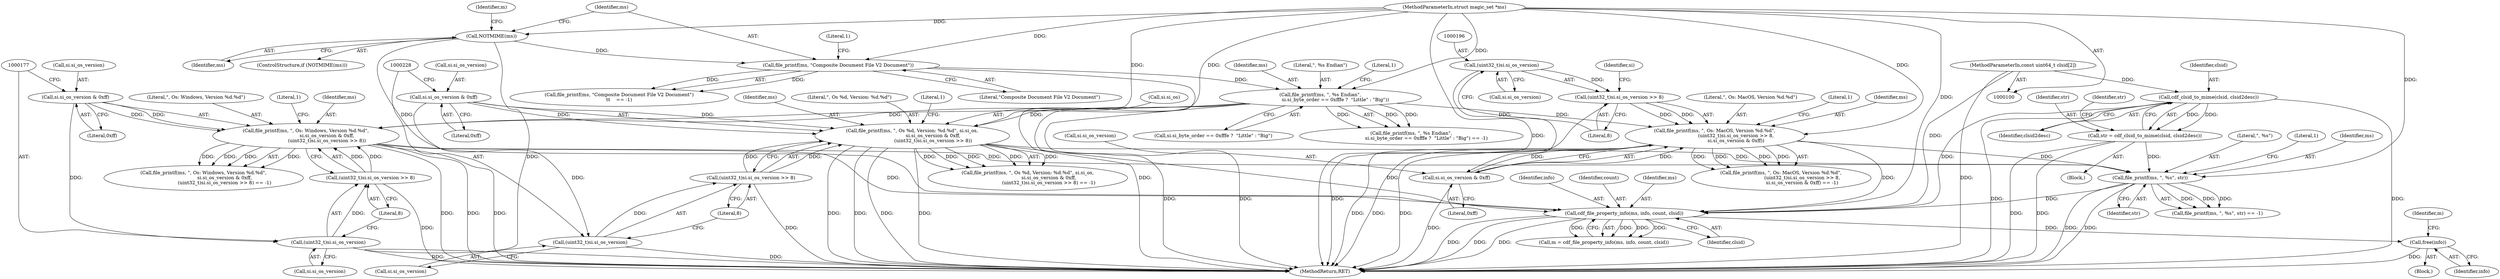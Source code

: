 digraph "1_file_6d209c1c489457397a5763bca4b28e43aac90391_1@API" {
"1000264" [label="(Call,free(info))"];
"1000259" [label="(Call,cdf_file_property_info(ms, info, count, clsid))"];
"1000167" [label="(Call,file_printf(ms, \", Os: Windows, Version %d.%d\",\n                            si.si_os_version & 0xff,\n                            (uint32_t)si.si_os_version >> 8))"];
"1000143" [label="(Call,file_printf(ms, \", %s Endian\",\n                    si.si_byte_order == 0xfffe ?  \"Little\" : \"Big\"))"];
"1000133" [label="(Call,file_printf(ms, \"Composite Document File V2 Document\"))"];
"1000127" [label="(Call,NOTMIME(ms))"];
"1000101" [label="(MethodParameterIn,struct magic_set *ms)"];
"1000170" [label="(Call,si.si_os_version & 0xff)"];
"1000175" [label="(Call,(uint32_t)si.si_os_version >> 8)"];
"1000176" [label="(Call,(uint32_t)si.si_os_version)"];
"1000215" [label="(Call,file_printf(ms, \", Os %d, Version: %d.%d\", si.si_os,\n                            si.si_os_version & 0xff,\n                            (uint32_t)si.si_os_version >> 8))"];
"1000221" [label="(Call,si.si_os_version & 0xff)"];
"1000226" [label="(Call,(uint32_t)si.si_os_version >> 8)"];
"1000227" [label="(Call,(uint32_t)si.si_os_version)"];
"1000191" [label="(Call,file_printf(ms, \", Os: MacOS, Version %d.%d\",\n                            (uint32_t)si.si_os_version >> 8,\n                            si.si_os_version & 0xff))"];
"1000194" [label="(Call,(uint32_t)si.si_os_version >> 8)"];
"1000195" [label="(Call,(uint32_t)si.si_os_version)"];
"1000201" [label="(Call,si.si_os_version & 0xff)"];
"1000248" [label="(Call,file_printf(ms, \", %s\", str))"];
"1000239" [label="(Call,str = cdf_clsid_to_mime(clsid, clsid2desc))"];
"1000241" [label="(Call,cdf_clsid_to_mime(clsid, clsid2desc))"];
"1000104" [label="(MethodParameterIn,const uint64_t clsid[2])"];
"1000275" [label="(MethodReturn,RET)"];
"1000261" [label="(Identifier,info)"];
"1000167" [label="(Call,file_printf(ms, \", Os: Windows, Version %d.%d\",\n                            si.si_os_version & 0xff,\n                            (uint32_t)si.si_os_version >> 8))"];
"1000226" [label="(Call,(uint32_t)si.si_os_version >> 8)"];
"1000183" [label="(Literal,1)"];
"1000145" [label="(Literal,\", %s Endian\")"];
"1000242" [label="(Identifier,clsid)"];
"1000243" [label="(Identifier,clsid2desc)"];
"1000168" [label="(Identifier,ms)"];
"1000269" [label="(Identifier,m)"];
"1000169" [label="(Literal,\", Os: Windows, Version %d.%d\")"];
"1000137" [label="(Literal,1)"];
"1000221" [label="(Call,si.si_os_version & 0xff)"];
"1000104" [label="(MethodParameterIn,const uint64_t clsid[2])"];
"1000203" [label="(Identifier,si)"];
"1000143" [label="(Call,file_printf(ms, \", %s Endian\",\n                    si.si_byte_order == 0xfffe ?  \"Little\" : \"Big\"))"];
"1000155" [label="(Literal,1)"];
"1000175" [label="(Call,(uint32_t)si.si_os_version >> 8)"];
"1000201" [label="(Call,si.si_os_version & 0xff)"];
"1000191" [label="(Call,file_printf(ms, \", Os: MacOS, Version %d.%d\",\n                            (uint32_t)si.si_os_version >> 8,\n                            si.si_os_version & 0xff))"];
"1000251" [label="(Identifier,str)"];
"1000214" [label="(Call,file_printf(ms, \", Os %d, Version: %d.%d\", si.si_os,\n                            si.si_os_version & 0xff,\n                            (uint32_t)si.si_os_version >> 8) == -1)"];
"1000101" [label="(MethodParameterIn,struct magic_set *ms)"];
"1000174" [label="(Literal,0xff)"];
"1000262" [label="(Identifier,count)"];
"1000171" [label="(Call,si.si_os_version)"];
"1000194" [label="(Call,(uint32_t)si.si_os_version >> 8)"];
"1000257" [label="(Call,m = cdf_file_property_info(ms, info, count, clsid))"];
"1000190" [label="(Call,file_printf(ms, \", Os: MacOS, Version %d.%d\",\n                            (uint32_t)si.si_os_version >> 8,\n                            si.si_os_version & 0xff) == -1)"];
"1000132" [label="(Call,file_printf(ms, \"Composite Document File V2 Document\")\n\t\t    == -1)"];
"1000195" [label="(Call,(uint32_t)si.si_os_version)"];
"1000239" [label="(Call,str = cdf_clsid_to_mime(clsid, clsid2desc))"];
"1000176" [label="(Call,(uint32_t)si.si_os_version)"];
"1000127" [label="(Call,NOTMIME(ms))"];
"1000181" [label="(Literal,8)"];
"1000166" [label="(Call,file_printf(ms, \", Os: Windows, Version %d.%d\",\n                            si.si_os_version & 0xff,\n                            (uint32_t)si.si_os_version >> 8) == -1)"];
"1000134" [label="(Identifier,ms)"];
"1000217" [label="(Literal,\", Os %d, Version: %d.%d\")"];
"1000128" [label="(Identifier,ms)"];
"1000247" [label="(Call,file_printf(ms, \", %s\", str) == -1)"];
"1000259" [label="(Call,cdf_file_property_info(ms, info, count, clsid))"];
"1000126" [label="(ControlStructure,if (NOTMIME(ms)))"];
"1000135" [label="(Literal,\"Composite Document File V2 Document\")"];
"1000222" [label="(Call,si.si_os_version)"];
"1000240" [label="(Identifier,str)"];
"1000234" [label="(Literal,1)"];
"1000250" [label="(Literal,\", %s\")"];
"1000265" [label="(Identifier,info)"];
"1000200" [label="(Literal,8)"];
"1000105" [label="(Block,)"];
"1000192" [label="(Identifier,ms)"];
"1000202" [label="(Call,si.si_os_version)"];
"1000229" [label="(Call,si.si_os_version)"];
"1000133" [label="(Call,file_printf(ms, \"Composite Document File V2 Document\"))"];
"1000218" [label="(Call,si.si_os)"];
"1000225" [label="(Literal,0xff)"];
"1000253" [label="(Literal,1)"];
"1000170" [label="(Call,si.si_os_version & 0xff)"];
"1000144" [label="(Identifier,ms)"];
"1000264" [label="(Call,free(info))"];
"1000258" [label="(Identifier,m)"];
"1000215" [label="(Call,file_printf(ms, \", Os %d, Version: %d.%d\", si.si_os,\n                            si.si_os_version & 0xff,\n                            (uint32_t)si.si_os_version >> 8))"];
"1000178" [label="(Call,si.si_os_version)"];
"1000248" [label="(Call,file_printf(ms, \", %s\", str))"];
"1000146" [label="(Call,si.si_byte_order == 0xfffe ?  \"Little\" : \"Big\")"];
"1000241" [label="(Call,cdf_clsid_to_mime(clsid, clsid2desc))"];
"1000205" [label="(Literal,0xff)"];
"1000142" [label="(Call,file_printf(ms, \", %s Endian\",\n                    si.si_byte_order == 0xfffe ?  \"Little\" : \"Big\") == -1)"];
"1000245" [label="(Identifier,str)"];
"1000260" [label="(Identifier,ms)"];
"1000263" [label="(Identifier,clsid)"];
"1000193" [label="(Literal,\", Os: MacOS, Version %d.%d\")"];
"1000207" [label="(Literal,1)"];
"1000232" [label="(Literal,8)"];
"1000197" [label="(Call,si.si_os_version)"];
"1000227" [label="(Call,(uint32_t)si.si_os_version)"];
"1000249" [label="(Identifier,ms)"];
"1000129" [label="(Block,)"];
"1000216" [label="(Identifier,ms)"];
"1000264" -> "1000105"  [label="AST: "];
"1000264" -> "1000265"  [label="CFG: "];
"1000265" -> "1000264"  [label="AST: "];
"1000269" -> "1000264"  [label="CFG: "];
"1000264" -> "1000275"  [label="DDG: "];
"1000259" -> "1000264"  [label="DDG: "];
"1000259" -> "1000257"  [label="AST: "];
"1000259" -> "1000263"  [label="CFG: "];
"1000260" -> "1000259"  [label="AST: "];
"1000261" -> "1000259"  [label="AST: "];
"1000262" -> "1000259"  [label="AST: "];
"1000263" -> "1000259"  [label="AST: "];
"1000257" -> "1000259"  [label="CFG: "];
"1000259" -> "1000275"  [label="DDG: "];
"1000259" -> "1000275"  [label="DDG: "];
"1000259" -> "1000275"  [label="DDG: "];
"1000259" -> "1000257"  [label="DDG: "];
"1000259" -> "1000257"  [label="DDG: "];
"1000259" -> "1000257"  [label="DDG: "];
"1000259" -> "1000257"  [label="DDG: "];
"1000167" -> "1000259"  [label="DDG: "];
"1000215" -> "1000259"  [label="DDG: "];
"1000127" -> "1000259"  [label="DDG: "];
"1000191" -> "1000259"  [label="DDG: "];
"1000248" -> "1000259"  [label="DDG: "];
"1000101" -> "1000259"  [label="DDG: "];
"1000241" -> "1000259"  [label="DDG: "];
"1000104" -> "1000259"  [label="DDG: "];
"1000167" -> "1000166"  [label="AST: "];
"1000167" -> "1000175"  [label="CFG: "];
"1000168" -> "1000167"  [label="AST: "];
"1000169" -> "1000167"  [label="AST: "];
"1000170" -> "1000167"  [label="AST: "];
"1000175" -> "1000167"  [label="AST: "];
"1000183" -> "1000167"  [label="CFG: "];
"1000167" -> "1000275"  [label="DDG: "];
"1000167" -> "1000275"  [label="DDG: "];
"1000167" -> "1000275"  [label="DDG: "];
"1000167" -> "1000166"  [label="DDG: "];
"1000167" -> "1000166"  [label="DDG: "];
"1000167" -> "1000166"  [label="DDG: "];
"1000167" -> "1000166"  [label="DDG: "];
"1000143" -> "1000167"  [label="DDG: "];
"1000101" -> "1000167"  [label="DDG: "];
"1000170" -> "1000167"  [label="DDG: "];
"1000170" -> "1000167"  [label="DDG: "];
"1000175" -> "1000167"  [label="DDG: "];
"1000175" -> "1000167"  [label="DDG: "];
"1000167" -> "1000248"  [label="DDG: "];
"1000143" -> "1000142"  [label="AST: "];
"1000143" -> "1000146"  [label="CFG: "];
"1000144" -> "1000143"  [label="AST: "];
"1000145" -> "1000143"  [label="AST: "];
"1000146" -> "1000143"  [label="AST: "];
"1000155" -> "1000143"  [label="CFG: "];
"1000143" -> "1000275"  [label="DDG: "];
"1000143" -> "1000275"  [label="DDG: "];
"1000143" -> "1000142"  [label="DDG: "];
"1000143" -> "1000142"  [label="DDG: "];
"1000143" -> "1000142"  [label="DDG: "];
"1000133" -> "1000143"  [label="DDG: "];
"1000101" -> "1000143"  [label="DDG: "];
"1000143" -> "1000191"  [label="DDG: "];
"1000143" -> "1000215"  [label="DDG: "];
"1000133" -> "1000132"  [label="AST: "];
"1000133" -> "1000135"  [label="CFG: "];
"1000134" -> "1000133"  [label="AST: "];
"1000135" -> "1000133"  [label="AST: "];
"1000137" -> "1000133"  [label="CFG: "];
"1000133" -> "1000275"  [label="DDG: "];
"1000133" -> "1000132"  [label="DDG: "];
"1000133" -> "1000132"  [label="DDG: "];
"1000127" -> "1000133"  [label="DDG: "];
"1000101" -> "1000133"  [label="DDG: "];
"1000127" -> "1000126"  [label="AST: "];
"1000127" -> "1000128"  [label="CFG: "];
"1000128" -> "1000127"  [label="AST: "];
"1000134" -> "1000127"  [label="CFG: "];
"1000258" -> "1000127"  [label="CFG: "];
"1000127" -> "1000275"  [label="DDG: "];
"1000101" -> "1000127"  [label="DDG: "];
"1000101" -> "1000100"  [label="AST: "];
"1000101" -> "1000275"  [label="DDG: "];
"1000101" -> "1000191"  [label="DDG: "];
"1000101" -> "1000215"  [label="DDG: "];
"1000101" -> "1000248"  [label="DDG: "];
"1000170" -> "1000174"  [label="CFG: "];
"1000171" -> "1000170"  [label="AST: "];
"1000174" -> "1000170"  [label="AST: "];
"1000177" -> "1000170"  [label="CFG: "];
"1000170" -> "1000176"  [label="DDG: "];
"1000175" -> "1000181"  [label="CFG: "];
"1000176" -> "1000175"  [label="AST: "];
"1000181" -> "1000175"  [label="AST: "];
"1000175" -> "1000275"  [label="DDG: "];
"1000176" -> "1000175"  [label="DDG: "];
"1000176" -> "1000178"  [label="CFG: "];
"1000177" -> "1000176"  [label="AST: "];
"1000178" -> "1000176"  [label="AST: "];
"1000181" -> "1000176"  [label="CFG: "];
"1000176" -> "1000275"  [label="DDG: "];
"1000215" -> "1000214"  [label="AST: "];
"1000215" -> "1000226"  [label="CFG: "];
"1000216" -> "1000215"  [label="AST: "];
"1000217" -> "1000215"  [label="AST: "];
"1000218" -> "1000215"  [label="AST: "];
"1000221" -> "1000215"  [label="AST: "];
"1000226" -> "1000215"  [label="AST: "];
"1000234" -> "1000215"  [label="CFG: "];
"1000215" -> "1000275"  [label="DDG: "];
"1000215" -> "1000275"  [label="DDG: "];
"1000215" -> "1000275"  [label="DDG: "];
"1000215" -> "1000275"  [label="DDG: "];
"1000215" -> "1000214"  [label="DDG: "];
"1000215" -> "1000214"  [label="DDG: "];
"1000215" -> "1000214"  [label="DDG: "];
"1000215" -> "1000214"  [label="DDG: "];
"1000215" -> "1000214"  [label="DDG: "];
"1000221" -> "1000215"  [label="DDG: "];
"1000221" -> "1000215"  [label="DDG: "];
"1000226" -> "1000215"  [label="DDG: "];
"1000226" -> "1000215"  [label="DDG: "];
"1000215" -> "1000248"  [label="DDG: "];
"1000221" -> "1000225"  [label="CFG: "];
"1000222" -> "1000221"  [label="AST: "];
"1000225" -> "1000221"  [label="AST: "];
"1000228" -> "1000221"  [label="CFG: "];
"1000221" -> "1000227"  [label="DDG: "];
"1000226" -> "1000232"  [label="CFG: "];
"1000227" -> "1000226"  [label="AST: "];
"1000232" -> "1000226"  [label="AST: "];
"1000226" -> "1000275"  [label="DDG: "];
"1000227" -> "1000226"  [label="DDG: "];
"1000227" -> "1000229"  [label="CFG: "];
"1000228" -> "1000227"  [label="AST: "];
"1000229" -> "1000227"  [label="AST: "];
"1000232" -> "1000227"  [label="CFG: "];
"1000227" -> "1000275"  [label="DDG: "];
"1000191" -> "1000190"  [label="AST: "];
"1000191" -> "1000201"  [label="CFG: "];
"1000192" -> "1000191"  [label="AST: "];
"1000193" -> "1000191"  [label="AST: "];
"1000194" -> "1000191"  [label="AST: "];
"1000201" -> "1000191"  [label="AST: "];
"1000207" -> "1000191"  [label="CFG: "];
"1000191" -> "1000275"  [label="DDG: "];
"1000191" -> "1000275"  [label="DDG: "];
"1000191" -> "1000275"  [label="DDG: "];
"1000191" -> "1000190"  [label="DDG: "];
"1000191" -> "1000190"  [label="DDG: "];
"1000191" -> "1000190"  [label="DDG: "];
"1000191" -> "1000190"  [label="DDG: "];
"1000194" -> "1000191"  [label="DDG: "];
"1000194" -> "1000191"  [label="DDG: "];
"1000201" -> "1000191"  [label="DDG: "];
"1000201" -> "1000191"  [label="DDG: "];
"1000191" -> "1000248"  [label="DDG: "];
"1000194" -> "1000200"  [label="CFG: "];
"1000195" -> "1000194"  [label="AST: "];
"1000200" -> "1000194"  [label="AST: "];
"1000203" -> "1000194"  [label="CFG: "];
"1000194" -> "1000275"  [label="DDG: "];
"1000195" -> "1000194"  [label="DDG: "];
"1000195" -> "1000197"  [label="CFG: "];
"1000196" -> "1000195"  [label="AST: "];
"1000197" -> "1000195"  [label="AST: "];
"1000200" -> "1000195"  [label="CFG: "];
"1000195" -> "1000201"  [label="DDG: "];
"1000201" -> "1000205"  [label="CFG: "];
"1000202" -> "1000201"  [label="AST: "];
"1000205" -> "1000201"  [label="AST: "];
"1000201" -> "1000275"  [label="DDG: "];
"1000248" -> "1000247"  [label="AST: "];
"1000248" -> "1000251"  [label="CFG: "];
"1000249" -> "1000248"  [label="AST: "];
"1000250" -> "1000248"  [label="AST: "];
"1000251" -> "1000248"  [label="AST: "];
"1000253" -> "1000248"  [label="CFG: "];
"1000248" -> "1000275"  [label="DDG: "];
"1000248" -> "1000275"  [label="DDG: "];
"1000248" -> "1000247"  [label="DDG: "];
"1000248" -> "1000247"  [label="DDG: "];
"1000248" -> "1000247"  [label="DDG: "];
"1000239" -> "1000248"  [label="DDG: "];
"1000239" -> "1000129"  [label="AST: "];
"1000239" -> "1000241"  [label="CFG: "];
"1000240" -> "1000239"  [label="AST: "];
"1000241" -> "1000239"  [label="AST: "];
"1000245" -> "1000239"  [label="CFG: "];
"1000239" -> "1000275"  [label="DDG: "];
"1000239" -> "1000275"  [label="DDG: "];
"1000241" -> "1000239"  [label="DDG: "];
"1000241" -> "1000239"  [label="DDG: "];
"1000241" -> "1000243"  [label="CFG: "];
"1000242" -> "1000241"  [label="AST: "];
"1000243" -> "1000241"  [label="AST: "];
"1000241" -> "1000275"  [label="DDG: "];
"1000241" -> "1000275"  [label="DDG: "];
"1000104" -> "1000241"  [label="DDG: "];
"1000104" -> "1000100"  [label="AST: "];
"1000104" -> "1000275"  [label="DDG: "];
}
